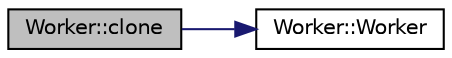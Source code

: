 digraph "Worker::clone"
{
 // LATEX_PDF_SIZE
  edge [fontname="Helvetica",fontsize="10",labelfontname="Helvetica",labelfontsize="10"];
  node [fontname="Helvetica",fontsize="10",shape=record];
  rankdir="LR";
  Node1 [label="Worker::clone",height=0.2,width=0.4,color="black", fillcolor="grey75", style="filled", fontcolor="black",tooltip="Clone the worker."];
  Node1 -> Node2 [color="midnightblue",fontsize="10",style="solid",fontname="Helvetica"];
  Node2 [label="Worker::Worker",height=0.2,width=0.4,color="black", fillcolor="white", style="filled",URL="$classWorker.html#acabf2b6b0f8faa09c9cf67c1f2c9274d",tooltip="Constructor."];
}
